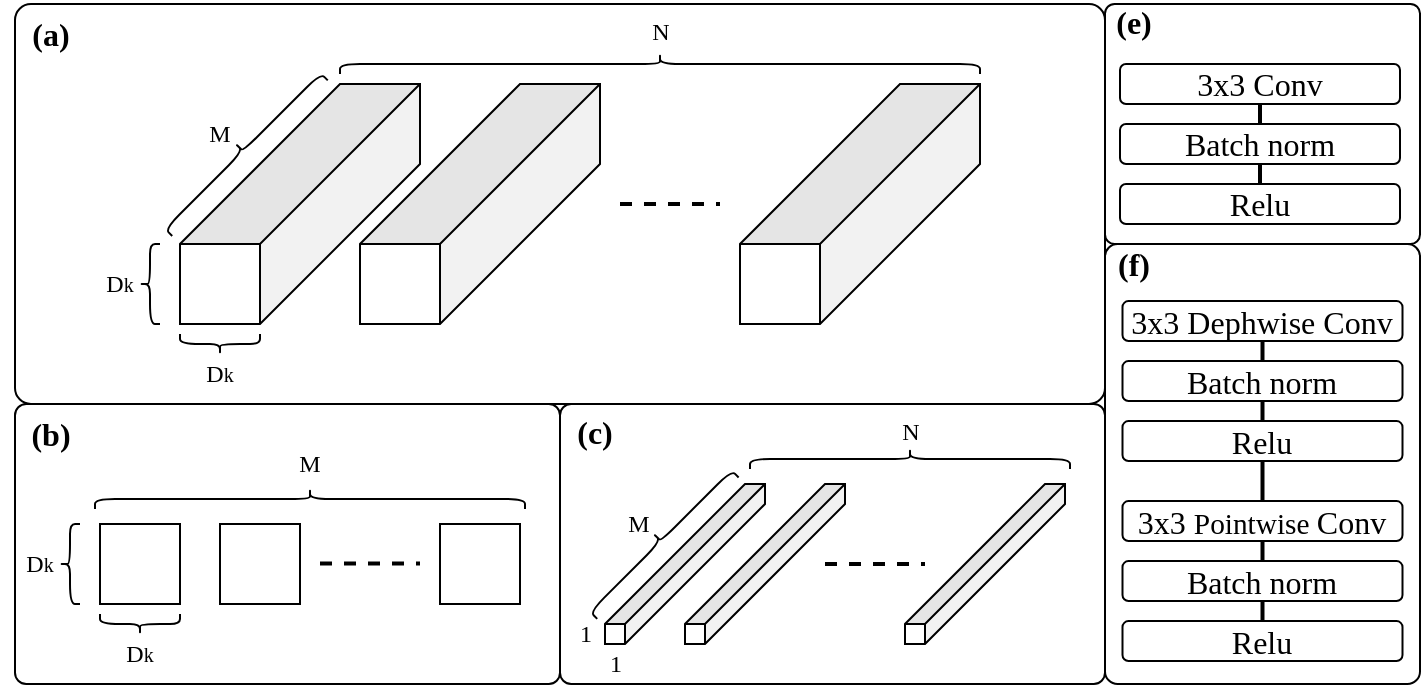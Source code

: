 <mxfile version="18.0.1" type="device"><diagram id="Ygqu7poWGndTbiXMb-Y1" name="Page-1"><mxGraphModel dx="981" dy="597" grid="1" gridSize="10" guides="1" tooltips="1" connect="1" arrows="1" fold="1" page="1" pageScale="1" pageWidth="850" pageHeight="1100" math="0" shadow="0"><root><mxCell id="0"/><mxCell id="1" parent="0"/><mxCell id="6h12uZu-CrPdoihhpaoT-123" value="" style="rounded=1;whiteSpace=wrap;html=1;fontFamily=Times New Roman;arcSize=4;" parent="1" vertex="1"><mxGeometry x="582.5" y="320" width="157.5" height="220" as="geometry"/></mxCell><mxCell id="6h12uZu-CrPdoihhpaoT-122" value="" style="rounded=1;whiteSpace=wrap;html=1;fontFamily=Times New Roman;arcSize=4;" parent="1" vertex="1"><mxGeometry x="582.5" y="200.0" width="157.5" height="120" as="geometry"/></mxCell><mxCell id="6h12uZu-CrPdoihhpaoT-90" value="" style="rounded=1;whiteSpace=wrap;html=1;fontFamily=Times New Roman;arcSize=4;" parent="1" vertex="1"><mxGeometry x="37.5" y="200" width="545" height="200" as="geometry"/></mxCell><mxCell id="6h12uZu-CrPdoihhpaoT-89" value="" style="rounded=1;whiteSpace=wrap;html=1;fontFamily=Times New Roman;arcSize=4;" parent="1" vertex="1"><mxGeometry x="37.5" y="400.0" width="272.5" height="140" as="geometry"/></mxCell><mxCell id="6h12uZu-CrPdoihhpaoT-87" value="" style="rounded=1;whiteSpace=wrap;html=1;fontFamily=Times New Roman;arcSize=4;" parent="1" vertex="1"><mxGeometry x="310" y="400" width="272.5" height="140" as="geometry"/></mxCell><mxCell id="6h12uZu-CrPdoihhpaoT-25" value="" style="shape=cube;whiteSpace=wrap;html=1;boundedLbl=1;backgroundOutline=1;darkOpacity=0.05;darkOpacity2=0.1;rotation=90;size=80;fontFamily=Times New Roman;" parent="1" vertex="1"><mxGeometry x="120" y="240" width="120" height="120" as="geometry"/></mxCell><mxCell id="6h12uZu-CrPdoihhpaoT-26" value="" style="shape=cube;whiteSpace=wrap;html=1;boundedLbl=1;backgroundOutline=1;darkOpacity=0.05;darkOpacity2=0.1;rotation=90;size=80;fontFamily=Times New Roman;" parent="1" vertex="1"><mxGeometry x="210" y="240" width="120" height="120" as="geometry"/></mxCell><mxCell id="6h12uZu-CrPdoihhpaoT-27" value="" style="shape=cube;whiteSpace=wrap;html=1;boundedLbl=1;backgroundOutline=1;darkOpacity=0.05;darkOpacity2=0.1;rotation=90;size=80;fontFamily=Times New Roman;" parent="1" vertex="1"><mxGeometry x="400" y="240" width="120" height="120" as="geometry"/></mxCell><mxCell id="6h12uZu-CrPdoihhpaoT-28" value="" style="endArrow=none;dashed=1;html=1;rounded=0;strokeWidth=2;fontFamily=Times New Roman;" parent="1" edge="1"><mxGeometry width="50" height="50" relative="1" as="geometry"><mxPoint x="340" y="300" as="sourcePoint"/><mxPoint x="390" y="300" as="targetPoint"/></mxGeometry></mxCell><mxCell id="6h12uZu-CrPdoihhpaoT-33" value="D&lt;span style=&quot;font-size: 10px;&quot;&gt;k&lt;/span&gt;" style="text;html=1;strokeColor=none;fillColor=none;align=center;verticalAlign=middle;whiteSpace=wrap;rounded=0;horizontal=1;fontFamily=Times New Roman;" parent="1" vertex="1"><mxGeometry x="120" y="370" width="40" height="30" as="geometry"/></mxCell><mxCell id="6h12uZu-CrPdoihhpaoT-34" value="D&lt;span style=&quot;font-size: 10px;&quot;&gt;k&lt;/span&gt;" style="text;html=1;strokeColor=none;fillColor=none;align=center;verticalAlign=middle;whiteSpace=wrap;rounded=0;horizontal=1;fontFamily=Times New Roman;" parent="1" vertex="1"><mxGeometry x="70" y="320" width="40" height="40" as="geometry"/></mxCell><mxCell id="6h12uZu-CrPdoihhpaoT-36" value="" style="shape=curlyBracket;whiteSpace=wrap;html=1;rounded=1;flipH=1;rotation=-180;fontFamily=Times New Roman;" parent="1" vertex="1"><mxGeometry x="100" y="320" width="10" height="40" as="geometry"/></mxCell><mxCell id="6h12uZu-CrPdoihhpaoT-37" value="" style="shape=curlyBracket;whiteSpace=wrap;html=1;rounded=1;flipH=1;rotation=-135;fontFamily=Times New Roman;" parent="1" vertex="1"><mxGeometry x="146.46" y="218.54" width="10" height="110" as="geometry"/></mxCell><mxCell id="6h12uZu-CrPdoihhpaoT-38" value="" style="shape=curlyBracket;whiteSpace=wrap;html=1;rounded=1;rotation=-90;fontFamily=Times New Roman;" parent="1" vertex="1"><mxGeometry x="135" y="350" width="10" height="40" as="geometry"/></mxCell><mxCell id="6h12uZu-CrPdoihhpaoT-43" value="M" style="text;html=1;strokeColor=none;fillColor=none;align=center;verticalAlign=middle;whiteSpace=wrap;rounded=0;horizontal=1;fontFamily=Times New Roman;" parent="1" vertex="1"><mxGeometry x="120" y="250" width="40" height="30" as="geometry"/></mxCell><mxCell id="6h12uZu-CrPdoihhpaoT-44" value="" style="shape=curlyBracket;whiteSpace=wrap;html=1;rounded=1;rotation=90;fontFamily=Times New Roman;" parent="1" vertex="1"><mxGeometry x="355" y="70" width="10" height="320" as="geometry"/></mxCell><mxCell id="6h12uZu-CrPdoihhpaoT-45" value="N" style="text;html=1;strokeColor=none;fillColor=none;align=center;verticalAlign=middle;whiteSpace=wrap;rounded=0;horizontal=1;fontFamily=Times New Roman;" parent="1" vertex="1"><mxGeometry x="342.5" y="200" width="35" height="28.54" as="geometry"/></mxCell><mxCell id="6h12uZu-CrPdoihhpaoT-61" value="" style="whiteSpace=wrap;html=1;aspect=fixed;fontFamily=Times New Roman;" parent="1" vertex="1"><mxGeometry x="80" y="460" width="40" height="40" as="geometry"/></mxCell><mxCell id="6h12uZu-CrPdoihhpaoT-63" value="" style="whiteSpace=wrap;html=1;aspect=fixed;fontFamily=Times New Roman;" parent="1" vertex="1"><mxGeometry x="140" y="460" width="40" height="40" as="geometry"/></mxCell><mxCell id="6h12uZu-CrPdoihhpaoT-65" value="" style="whiteSpace=wrap;html=1;aspect=fixed;fontFamily=Times New Roman;" parent="1" vertex="1"><mxGeometry x="250" y="460" width="40" height="40" as="geometry"/></mxCell><mxCell id="6h12uZu-CrPdoihhpaoT-67" value="D&lt;span style=&quot;font-size: 10px;&quot;&gt;k&lt;/span&gt;" style="text;html=1;strokeColor=none;fillColor=none;align=center;verticalAlign=middle;whiteSpace=wrap;rounded=0;horizontal=1;fontFamily=Times New Roman;" parent="1" vertex="1"><mxGeometry x="80" y="510" width="40" height="30" as="geometry"/></mxCell><mxCell id="6h12uZu-CrPdoihhpaoT-68" value="" style="shape=curlyBracket;whiteSpace=wrap;html=1;rounded=1;flipH=1;rotation=-180;fontFamily=Times New Roman;" parent="1" vertex="1"><mxGeometry x="60" y="460" width="10" height="40" as="geometry"/></mxCell><mxCell id="6h12uZu-CrPdoihhpaoT-69" value="" style="shape=curlyBracket;whiteSpace=wrap;html=1;rounded=1;rotation=-90;fontFamily=Times New Roman;" parent="1" vertex="1"><mxGeometry x="95" y="490" width="10" height="40" as="geometry"/></mxCell><mxCell id="6h12uZu-CrPdoihhpaoT-70" value="D&lt;span style=&quot;font-size: 10px;&quot;&gt;k&lt;/span&gt;" style="text;html=1;strokeColor=none;fillColor=none;align=center;verticalAlign=middle;whiteSpace=wrap;rounded=0;horizontal=1;fontFamily=Times New Roman;" parent="1" vertex="1"><mxGeometry x="30" y="460" width="40" height="40" as="geometry"/></mxCell><mxCell id="6h12uZu-CrPdoihhpaoT-72" value="" style="shape=curlyBracket;whiteSpace=wrap;html=1;rounded=1;fontFamily=Times New Roman;rotation=90;" parent="1" vertex="1"><mxGeometry x="180" y="340" width="10" height="215" as="geometry"/></mxCell><mxCell id="6h12uZu-CrPdoihhpaoT-73" value="M" style="text;html=1;strokeColor=none;fillColor=none;align=center;verticalAlign=middle;whiteSpace=wrap;rounded=0;fontFamily=Times New Roman;" parent="1" vertex="1"><mxGeometry x="165" y="420" width="40" height="20" as="geometry"/></mxCell><mxCell id="6h12uZu-CrPdoihhpaoT-74" value="" style="shape=cube;whiteSpace=wrap;html=1;boundedLbl=1;backgroundOutline=1;darkOpacity=0.05;darkOpacity2=0.1;fontFamily=Times New Roman;rotation=90;size=70;" parent="1" vertex="1"><mxGeometry x="332.5" y="440" width="80" height="80" as="geometry"/></mxCell><mxCell id="6h12uZu-CrPdoihhpaoT-75" value="" style="shape=cube;whiteSpace=wrap;html=1;boundedLbl=1;backgroundOutline=1;darkOpacity=0.05;darkOpacity2=0.1;fontFamily=Times New Roman;rotation=90;size=70;" parent="1" vertex="1"><mxGeometry x="372.5" y="440" width="80" height="80" as="geometry"/></mxCell><mxCell id="6h12uZu-CrPdoihhpaoT-76" value="" style="shape=cube;whiteSpace=wrap;html=1;boundedLbl=1;backgroundOutline=1;darkOpacity=0.05;darkOpacity2=0.1;fontFamily=Times New Roman;rotation=90;size=70;" parent="1" vertex="1"><mxGeometry x="482.5" y="440" width="80" height="80" as="geometry"/></mxCell><mxCell id="6h12uZu-CrPdoihhpaoT-77" value="" style="endArrow=none;dashed=1;html=1;rounded=0;strokeWidth=2;fontFamily=Times New Roman;" parent="1" edge="1"><mxGeometry width="50" height="50" relative="1" as="geometry"><mxPoint x="190" y="479.76" as="sourcePoint"/><mxPoint x="240" y="479.76" as="targetPoint"/></mxGeometry></mxCell><mxCell id="6h12uZu-CrPdoihhpaoT-78" value="" style="endArrow=none;dashed=1;html=1;rounded=0;strokeWidth=2;fontFamily=Times New Roman;" parent="1" edge="1"><mxGeometry width="50" height="50" relative="1" as="geometry"><mxPoint x="442.5" y="480" as="sourcePoint"/><mxPoint x="492.5" y="480" as="targetPoint"/></mxGeometry></mxCell><mxCell id="6h12uZu-CrPdoihhpaoT-79" value="1" style="text;html=1;strokeColor=none;fillColor=none;align=center;verticalAlign=middle;whiteSpace=wrap;rounded=0;fontFamily=Times New Roman;" parent="1" vertex="1"><mxGeometry x="322.5" y="520" width="30" height="20" as="geometry"/></mxCell><mxCell id="6h12uZu-CrPdoihhpaoT-80" value="1" style="text;html=1;strokeColor=none;fillColor=none;align=center;verticalAlign=middle;whiteSpace=wrap;rounded=0;fontFamily=Times New Roman;" parent="1" vertex="1"><mxGeometry x="312.5" y="500" width="20" height="30" as="geometry"/></mxCell><mxCell id="6h12uZu-CrPdoihhpaoT-81" value="" style="shape=curlyBracket;whiteSpace=wrap;html=1;rounded=1;flipH=1;rotation=-135;fontFamily=Times New Roman;" parent="1" vertex="1"><mxGeometry x="355.42" y="418.54" width="10" height="100" as="geometry"/></mxCell><mxCell id="6h12uZu-CrPdoihhpaoT-82" value="M" style="text;html=1;strokeColor=none;fillColor=none;align=center;verticalAlign=middle;whiteSpace=wrap;rounded=0;horizontal=1;fontFamily=Times New Roman;" parent="1" vertex="1"><mxGeometry x="332.5" y="450" width="32.92" height="20" as="geometry"/></mxCell><mxCell id="6h12uZu-CrPdoihhpaoT-84" value="" style="shape=curlyBracket;whiteSpace=wrap;html=1;rounded=1;fontFamily=Times New Roman;rotation=90;" parent="1" vertex="1"><mxGeometry x="480" y="347.5" width="10" height="160" as="geometry"/></mxCell><mxCell id="6h12uZu-CrPdoihhpaoT-85" value="N" style="text;html=1;strokeColor=none;fillColor=none;align=center;verticalAlign=middle;whiteSpace=wrap;rounded=0;horizontal=1;fontFamily=Times New Roman;" parent="1" vertex="1"><mxGeometry x="467.5" y="400" width="35" height="28.54" as="geometry"/></mxCell><mxCell id="6h12uZu-CrPdoihhpaoT-91" value="(a)" style="text;html=1;strokeColor=none;fillColor=none;align=center;verticalAlign=middle;whiteSpace=wrap;rounded=0;dashed=1;fontFamily=Times New Roman;strokeWidth=1;fontStyle=1;fontSize=16;" parent="1" vertex="1"><mxGeometry x="37.5" y="200" width="35" height="30" as="geometry"/></mxCell><mxCell id="6h12uZu-CrPdoihhpaoT-92" value="(b)" style="text;html=1;strokeColor=none;fillColor=none;align=center;verticalAlign=middle;whiteSpace=wrap;rounded=0;dashed=1;fontFamily=Times New Roman;strokeWidth=1;fontStyle=1;fontSize=16;" parent="1" vertex="1"><mxGeometry x="37.5" y="400" width="35" height="30" as="geometry"/></mxCell><mxCell id="6h12uZu-CrPdoihhpaoT-93" value="(c)" style="text;html=1;strokeColor=none;fillColor=none;align=center;verticalAlign=middle;whiteSpace=wrap;rounded=0;dashed=1;fontFamily=Times New Roman;strokeWidth=1;fontStyle=1;fontSize=16;" parent="1" vertex="1"><mxGeometry x="310" y="399.27" width="35" height="30" as="geometry"/></mxCell><mxCell id="6h12uZu-CrPdoihhpaoT-94" value="3x3 Dephwise Conv" style="rounded=1;whiteSpace=wrap;html=1;fontFamily=Times New Roman;fontSize=16;strokeWidth=1;" parent="1" vertex="1"><mxGeometry x="591.25" y="348.54" width="140" height="20" as="geometry"/></mxCell><mxCell id="6h12uZu-CrPdoihhpaoT-100" value="Batch norm" style="rounded=1;whiteSpace=wrap;html=1;fontFamily=Times New Roman;fontSize=16;strokeWidth=1;" parent="1" vertex="1"><mxGeometry x="591.25" y="378.54" width="140" height="20" as="geometry"/></mxCell><mxCell id="6h12uZu-CrPdoihhpaoT-101" value="Relu" style="rounded=1;whiteSpace=wrap;html=1;fontFamily=Times New Roman;fontSize=16;strokeWidth=1;" parent="1" vertex="1"><mxGeometry x="591.25" y="408.54" width="140" height="20" as="geometry"/></mxCell><mxCell id="6h12uZu-CrPdoihhpaoT-102" value="3x3&amp;nbsp;&lt;span style=&quot;font-size:11.0pt;line-height:107%;&lt;br/&gt;font-family:&amp;quot;Times New Roman&amp;quot;,serif;mso-ascii-theme-font:major-bidi;mso-fareast-font-family:&lt;br/&gt;&amp;quot;Times New Roman&amp;quot;;mso-fareast-theme-font:minor-fareast;mso-hansi-theme-font:&lt;br/&gt;major-bidi;mso-bidi-theme-font:major-bidi;mso-ansi-language:EN-US;mso-fareast-language:&lt;br/&gt;EN-US;mso-bidi-language:HE&quot;&gt;Pointwise&amp;nbsp;&lt;/span&gt;Conv" style="rounded=1;whiteSpace=wrap;html=1;fontFamily=Times New Roman;fontSize=16;strokeWidth=1;" parent="1" vertex="1"><mxGeometry x="591.25" y="448.54" width="140" height="20" as="geometry"/></mxCell><mxCell id="6h12uZu-CrPdoihhpaoT-103" value="Batch norm" style="rounded=1;whiteSpace=wrap;html=1;fontFamily=Times New Roman;fontSize=16;strokeWidth=1;" parent="1" vertex="1"><mxGeometry x="591.25" y="478.54" width="140" height="20" as="geometry"/></mxCell><mxCell id="6h12uZu-CrPdoihhpaoT-104" value="Relu" style="rounded=1;whiteSpace=wrap;html=1;fontFamily=Times New Roman;fontSize=16;strokeWidth=1;" parent="1" vertex="1"><mxGeometry x="591.25" y="508.54" width="140" height="20" as="geometry"/></mxCell><mxCell id="6h12uZu-CrPdoihhpaoT-111" value="" style="endArrow=none;html=1;rounded=0;fontFamily=Times New Roman;fontSize=16;strokeWidth=2;entryX=0.5;entryY=1;entryDx=0;entryDy=0;exitX=0.5;exitY=0;exitDx=0;exitDy=0;" parent="1" source="6h12uZu-CrPdoihhpaoT-100" target="6h12uZu-CrPdoihhpaoT-94" edge="1"><mxGeometry width="50" height="50" relative="1" as="geometry"><mxPoint x="611.25" y="418.54" as="sourcePoint"/><mxPoint x="761.25" y="398.54" as="targetPoint"/></mxGeometry></mxCell><mxCell id="6h12uZu-CrPdoihhpaoT-113" value="" style="endArrow=none;html=1;rounded=0;fontFamily=Times New Roman;fontSize=16;strokeWidth=2;entryX=0.5;entryY=1;entryDx=0;entryDy=0;exitX=0.5;exitY=0;exitDx=0;exitDy=0;" parent="1" source="6h12uZu-CrPdoihhpaoT-101" target="6h12uZu-CrPdoihhpaoT-100" edge="1"><mxGeometry width="50" height="50" relative="1" as="geometry"><mxPoint x="791.25" y="398.54" as="sourcePoint"/><mxPoint x="791.25" y="387.08" as="targetPoint"/></mxGeometry></mxCell><mxCell id="6h12uZu-CrPdoihhpaoT-114" value="" style="endArrow=none;html=1;rounded=0;fontFamily=Times New Roman;fontSize=16;strokeWidth=2;entryX=0.5;entryY=1;entryDx=0;entryDy=0;exitX=0.5;exitY=0;exitDx=0;exitDy=0;" parent="1" source="6h12uZu-CrPdoihhpaoT-102" target="6h12uZu-CrPdoihhpaoT-101" edge="1"><mxGeometry width="50" height="50" relative="1" as="geometry"><mxPoint x="801.25" y="408.54" as="sourcePoint"/><mxPoint x="801.25" y="397.08" as="targetPoint"/></mxGeometry></mxCell><mxCell id="6h12uZu-CrPdoihhpaoT-115" value="" style="endArrow=none;html=1;rounded=0;fontFamily=Times New Roman;fontSize=16;strokeWidth=2;entryX=0.5;entryY=1;entryDx=0;entryDy=0;exitX=0.5;exitY=0;exitDx=0;exitDy=0;" parent="1" source="6h12uZu-CrPdoihhpaoT-103" target="6h12uZu-CrPdoihhpaoT-102" edge="1"><mxGeometry width="50" height="50" relative="1" as="geometry"><mxPoint x="811.25" y="418.54" as="sourcePoint"/><mxPoint x="811.25" y="407.08" as="targetPoint"/></mxGeometry></mxCell><mxCell id="6h12uZu-CrPdoihhpaoT-116" value="" style="endArrow=none;html=1;rounded=0;fontFamily=Times New Roman;fontSize=16;strokeWidth=2;entryX=0.5;entryY=1;entryDx=0;entryDy=0;exitX=0.5;exitY=0;exitDx=0;exitDy=0;" parent="1" source="6h12uZu-CrPdoihhpaoT-104" target="6h12uZu-CrPdoihhpaoT-103" edge="1"><mxGeometry width="50" height="50" relative="1" as="geometry"><mxPoint x="821.25" y="428.54" as="sourcePoint"/><mxPoint x="821.25" y="417.08" as="targetPoint"/></mxGeometry></mxCell><mxCell id="6h12uZu-CrPdoihhpaoT-117" value="3x3 Conv" style="rounded=1;whiteSpace=wrap;html=1;fontFamily=Times New Roman;fontSize=16;strokeWidth=1;" parent="1" vertex="1"><mxGeometry x="590" y="230.0" width="140" height="20" as="geometry"/></mxCell><mxCell id="6h12uZu-CrPdoihhpaoT-118" value="Batch norm" style="rounded=1;whiteSpace=wrap;html=1;fontFamily=Times New Roman;fontSize=16;strokeWidth=1;" parent="1" vertex="1"><mxGeometry x="590" y="260" width="140" height="20" as="geometry"/></mxCell><mxCell id="6h12uZu-CrPdoihhpaoT-119" value="Relu" style="rounded=1;whiteSpace=wrap;html=1;fontFamily=Times New Roman;fontSize=16;strokeWidth=1;" parent="1" vertex="1"><mxGeometry x="590" y="290" width="140" height="20" as="geometry"/></mxCell><mxCell id="6h12uZu-CrPdoihhpaoT-120" value="" style="endArrow=none;html=1;rounded=0;fontFamily=Times New Roman;fontSize=16;strokeWidth=2;entryX=0.5;entryY=1;entryDx=0;entryDy=0;exitX=0.5;exitY=0;exitDx=0;exitDy=0;" parent="1" source="6h12uZu-CrPdoihhpaoT-118" target="6h12uZu-CrPdoihhpaoT-117" edge="1"><mxGeometry width="50" height="50" relative="1" as="geometry"><mxPoint x="810" y="200.0" as="sourcePoint"/><mxPoint x="810" y="188.54" as="targetPoint"/></mxGeometry></mxCell><mxCell id="6h12uZu-CrPdoihhpaoT-121" value="" style="endArrow=none;html=1;rounded=0;fontFamily=Times New Roman;fontSize=16;strokeWidth=2;entryX=0.5;entryY=1;entryDx=0;entryDy=0;exitX=0.5;exitY=0;exitDx=0;exitDy=0;" parent="1" source="6h12uZu-CrPdoihhpaoT-119" target="6h12uZu-CrPdoihhpaoT-118" edge="1"><mxGeometry width="50" height="50" relative="1" as="geometry"><mxPoint x="820" y="210.0" as="sourcePoint"/><mxPoint x="820" y="198.54" as="targetPoint"/></mxGeometry></mxCell><mxCell id="6h12uZu-CrPdoihhpaoT-124" value="(e)" style="text;html=1;strokeColor=none;fillColor=none;align=center;verticalAlign=middle;whiteSpace=wrap;rounded=0;dashed=1;fontFamily=Times New Roman;strokeWidth=1;fontStyle=1;fontSize=16;" parent="1" vertex="1"><mxGeometry x="582.5" y="198.54" width="27.5" height="21.46" as="geometry"/></mxCell><mxCell id="6h12uZu-CrPdoihhpaoT-125" value="(f)" style="text;html=1;strokeColor=none;fillColor=none;align=center;verticalAlign=middle;whiteSpace=wrap;rounded=0;dashed=1;fontFamily=Times New Roman;strokeWidth=1;fontStyle=1;fontSize=16;" parent="1" vertex="1"><mxGeometry x="582.5" y="320" width="27.5" height="20" as="geometry"/></mxCell></root></mxGraphModel></diagram></mxfile>